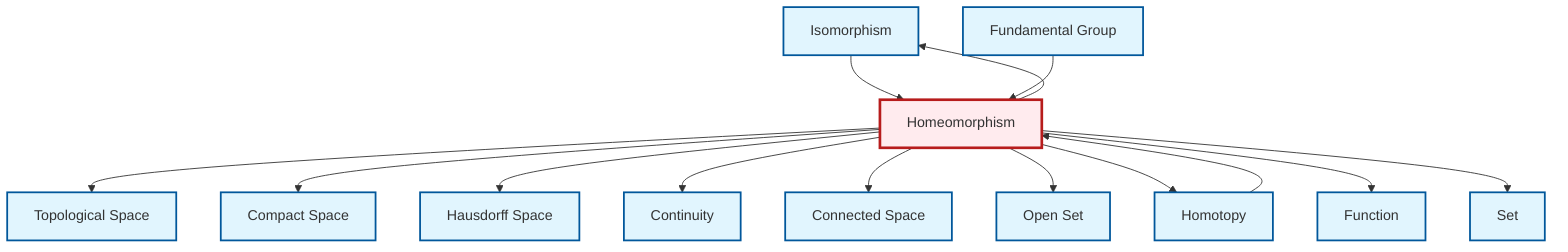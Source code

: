 graph TD
    classDef definition fill:#e1f5fe,stroke:#01579b,stroke-width:2px
    classDef theorem fill:#f3e5f5,stroke:#4a148c,stroke-width:2px
    classDef axiom fill:#fff3e0,stroke:#e65100,stroke-width:2px
    classDef example fill:#e8f5e9,stroke:#1b5e20,stroke-width:2px
    classDef current fill:#ffebee,stroke:#b71c1c,stroke-width:3px
    def-open-set["Open Set"]:::definition
    def-connected["Connected Space"]:::definition
    def-topological-space["Topological Space"]:::definition
    def-compact["Compact Space"]:::definition
    def-isomorphism["Isomorphism"]:::definition
    def-hausdorff["Hausdorff Space"]:::definition
    def-homotopy["Homotopy"]:::definition
    def-function["Function"]:::definition
    def-fundamental-group["Fundamental Group"]:::definition
    def-set["Set"]:::definition
    def-homeomorphism["Homeomorphism"]:::definition
    def-continuity["Continuity"]:::definition
    def-homeomorphism --> def-topological-space
    def-homeomorphism --> def-compact
    def-homeomorphism --> def-hausdorff
    def-homeomorphism --> def-continuity
    def-homeomorphism --> def-connected
    def-homeomorphism --> def-open-set
    def-isomorphism --> def-homeomorphism
    def-homeomorphism --> def-homotopy
    def-fundamental-group --> def-homeomorphism
    def-homotopy --> def-homeomorphism
    def-homeomorphism --> def-function
    def-homeomorphism --> def-isomorphism
    def-homeomorphism --> def-set
    class def-homeomorphism current